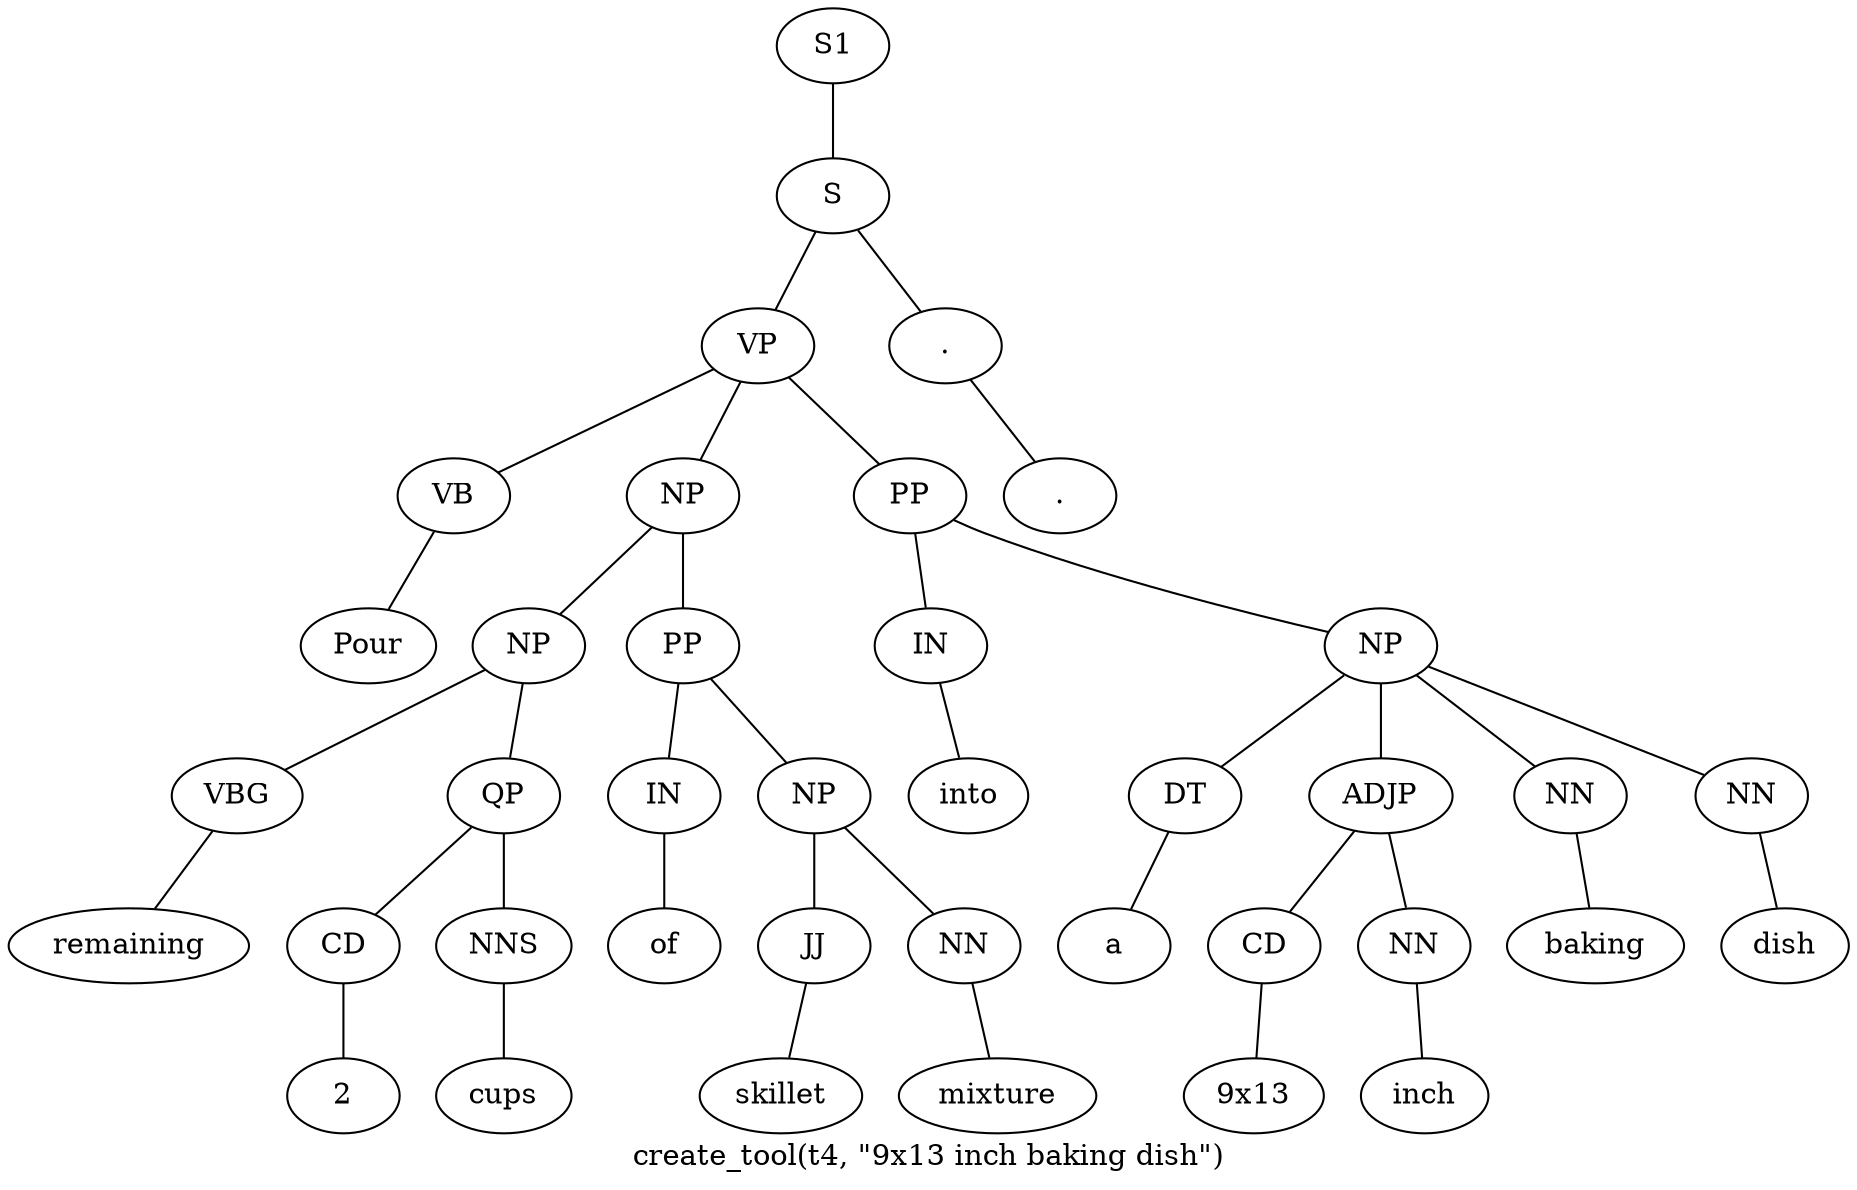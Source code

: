 graph SyntaxGraph {
	label = "create_tool(t4, \"9x13 inch baking dish\")";
	Node0 [label="S1"];
	Node1 [label="S"];
	Node2 [label="VP"];
	Node3 [label="VB"];
	Node4 [label="Pour"];
	Node5 [label="NP"];
	Node6 [label="NP"];
	Node7 [label="VBG"];
	Node8 [label="remaining"];
	Node9 [label="QP"];
	Node10 [label="CD"];
	Node11 [label="2"];
	Node12 [label="NNS"];
	Node13 [label="cups"];
	Node14 [label="PP"];
	Node15 [label="IN"];
	Node16 [label="of"];
	Node17 [label="NP"];
	Node18 [label="JJ"];
	Node19 [label="skillet"];
	Node20 [label="NN"];
	Node21 [label="mixture"];
	Node22 [label="PP"];
	Node23 [label="IN"];
	Node24 [label="into"];
	Node25 [label="NP"];
	Node26 [label="DT"];
	Node27 [label="a"];
	Node28 [label="ADJP"];
	Node29 [label="CD"];
	Node30 [label="9x13"];
	Node31 [label="NN"];
	Node32 [label="inch"];
	Node33 [label="NN"];
	Node34 [label="baking"];
	Node35 [label="NN"];
	Node36 [label="dish"];
	Node37 [label="."];
	Node38 [label="."];

	Node0 -- Node1;
	Node1 -- Node2;
	Node1 -- Node37;
	Node2 -- Node3;
	Node2 -- Node5;
	Node2 -- Node22;
	Node3 -- Node4;
	Node5 -- Node6;
	Node5 -- Node14;
	Node6 -- Node7;
	Node6 -- Node9;
	Node7 -- Node8;
	Node9 -- Node10;
	Node9 -- Node12;
	Node10 -- Node11;
	Node12 -- Node13;
	Node14 -- Node15;
	Node14 -- Node17;
	Node15 -- Node16;
	Node17 -- Node18;
	Node17 -- Node20;
	Node18 -- Node19;
	Node20 -- Node21;
	Node22 -- Node23;
	Node22 -- Node25;
	Node23 -- Node24;
	Node25 -- Node26;
	Node25 -- Node28;
	Node25 -- Node33;
	Node25 -- Node35;
	Node26 -- Node27;
	Node28 -- Node29;
	Node28 -- Node31;
	Node29 -- Node30;
	Node31 -- Node32;
	Node33 -- Node34;
	Node35 -- Node36;
	Node37 -- Node38;
}